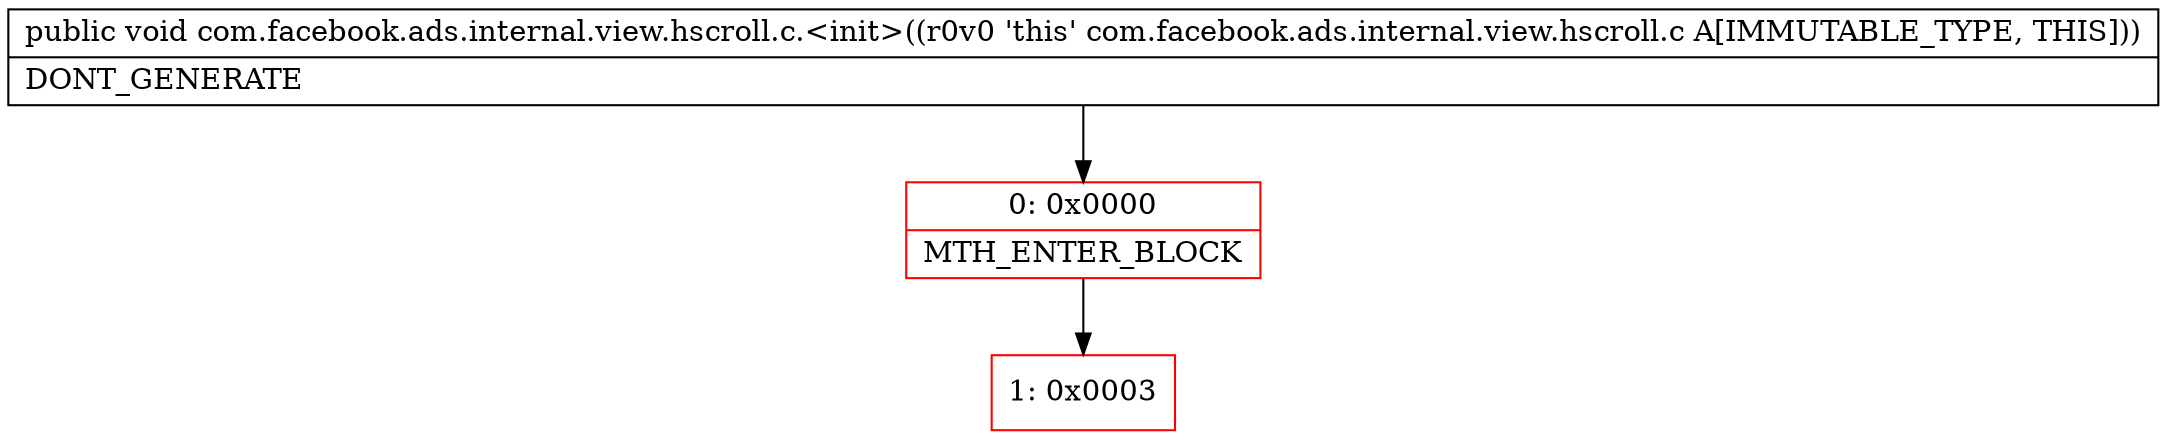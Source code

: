 digraph "CFG forcom.facebook.ads.internal.view.hscroll.c.\<init\>()V" {
subgraph cluster_Region_1850761647 {
label = "R(0)";
node [shape=record,color=blue];
}
Node_0 [shape=record,color=red,label="{0\:\ 0x0000|MTH_ENTER_BLOCK\l}"];
Node_1 [shape=record,color=red,label="{1\:\ 0x0003}"];
MethodNode[shape=record,label="{public void com.facebook.ads.internal.view.hscroll.c.\<init\>((r0v0 'this' com.facebook.ads.internal.view.hscroll.c A[IMMUTABLE_TYPE, THIS]))  | DONT_GENERATE\l}"];
MethodNode -> Node_0;
Node_0 -> Node_1;
}


